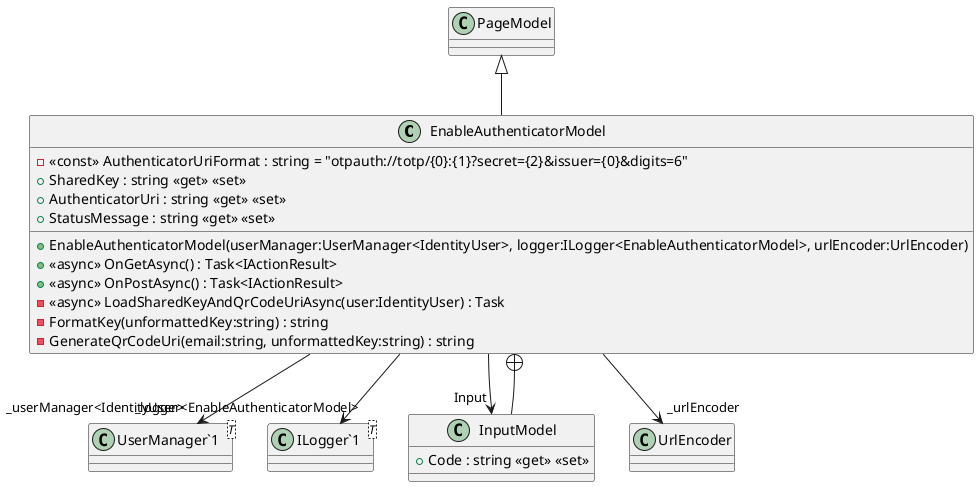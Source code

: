 @startuml
class EnableAuthenticatorModel {
    - <<const>> AuthenticatorUriFormat : string = "otpauth://totp/{0&#125;:{1&#125;?secret={2&#125;&issuer={0&#125;&digits=6"
    + EnableAuthenticatorModel(userManager:UserManager<IdentityUser>, logger:ILogger<EnableAuthenticatorModel>, urlEncoder:UrlEncoder)
    + SharedKey : string <<get>> <<set>>
    + AuthenticatorUri : string <<get>> <<set>>
    + StatusMessage : string <<get>> <<set>>
    + <<async>> OnGetAsync() : Task<IActionResult>
    + <<async>> OnPostAsync() : Task<IActionResult>
    - <<async>> LoadSharedKeyAndQrCodeUriAsync(user:IdentityUser) : Task
    - FormatKey(unformattedKey:string) : string
    - GenerateQrCodeUri(email:string, unformattedKey:string) : string
}
class "UserManager`1"<T> {
}
class "ILogger`1"<T> {
}
class InputModel {
    + Code : string <<get>> <<set>>
}
PageModel <|-- EnableAuthenticatorModel
EnableAuthenticatorModel --> "_userManager<IdentityUser>" "UserManager`1"
EnableAuthenticatorModel --> "_logger<EnableAuthenticatorModel>" "ILogger`1"
EnableAuthenticatorModel --> "_urlEncoder" UrlEncoder
EnableAuthenticatorModel --> "Input" InputModel
EnableAuthenticatorModel +-- InputModel
@enduml
